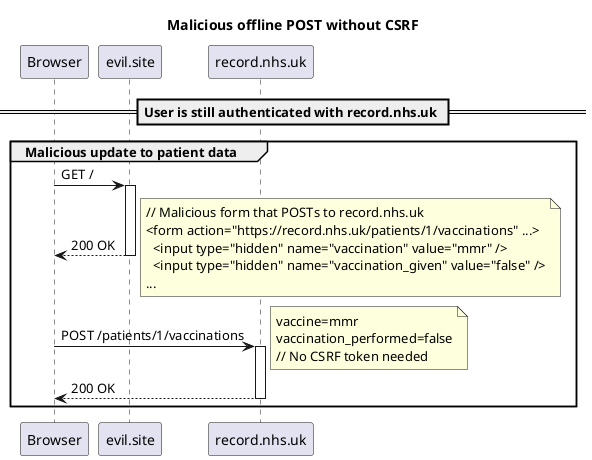 @startuml

title Malicious offline POST without CSRF

autoactivate on

== User is still authenticated with record.nhs.uk ==

group Malicious update to patient data
    Browser -> evil.site: GET /
    return 200 OK
    note right
        // Malicious form that POSTs to record.nhs.uk
        <form action="https://record.nhs.uk/patients/1/vaccinations" ...>
          <input type="hidden" name="vaccination" value="mmr" />
          <input type="hidden" name="vaccination_given" value="false" />
        ...
    end note

    Browser -> record.nhs.uk: POST /patients/1/vaccinations
    note right
        vaccine=mmr
        vaccination_performed=false
        // No CSRF token needed
    end note
    return 200 OK
end

@enduml
